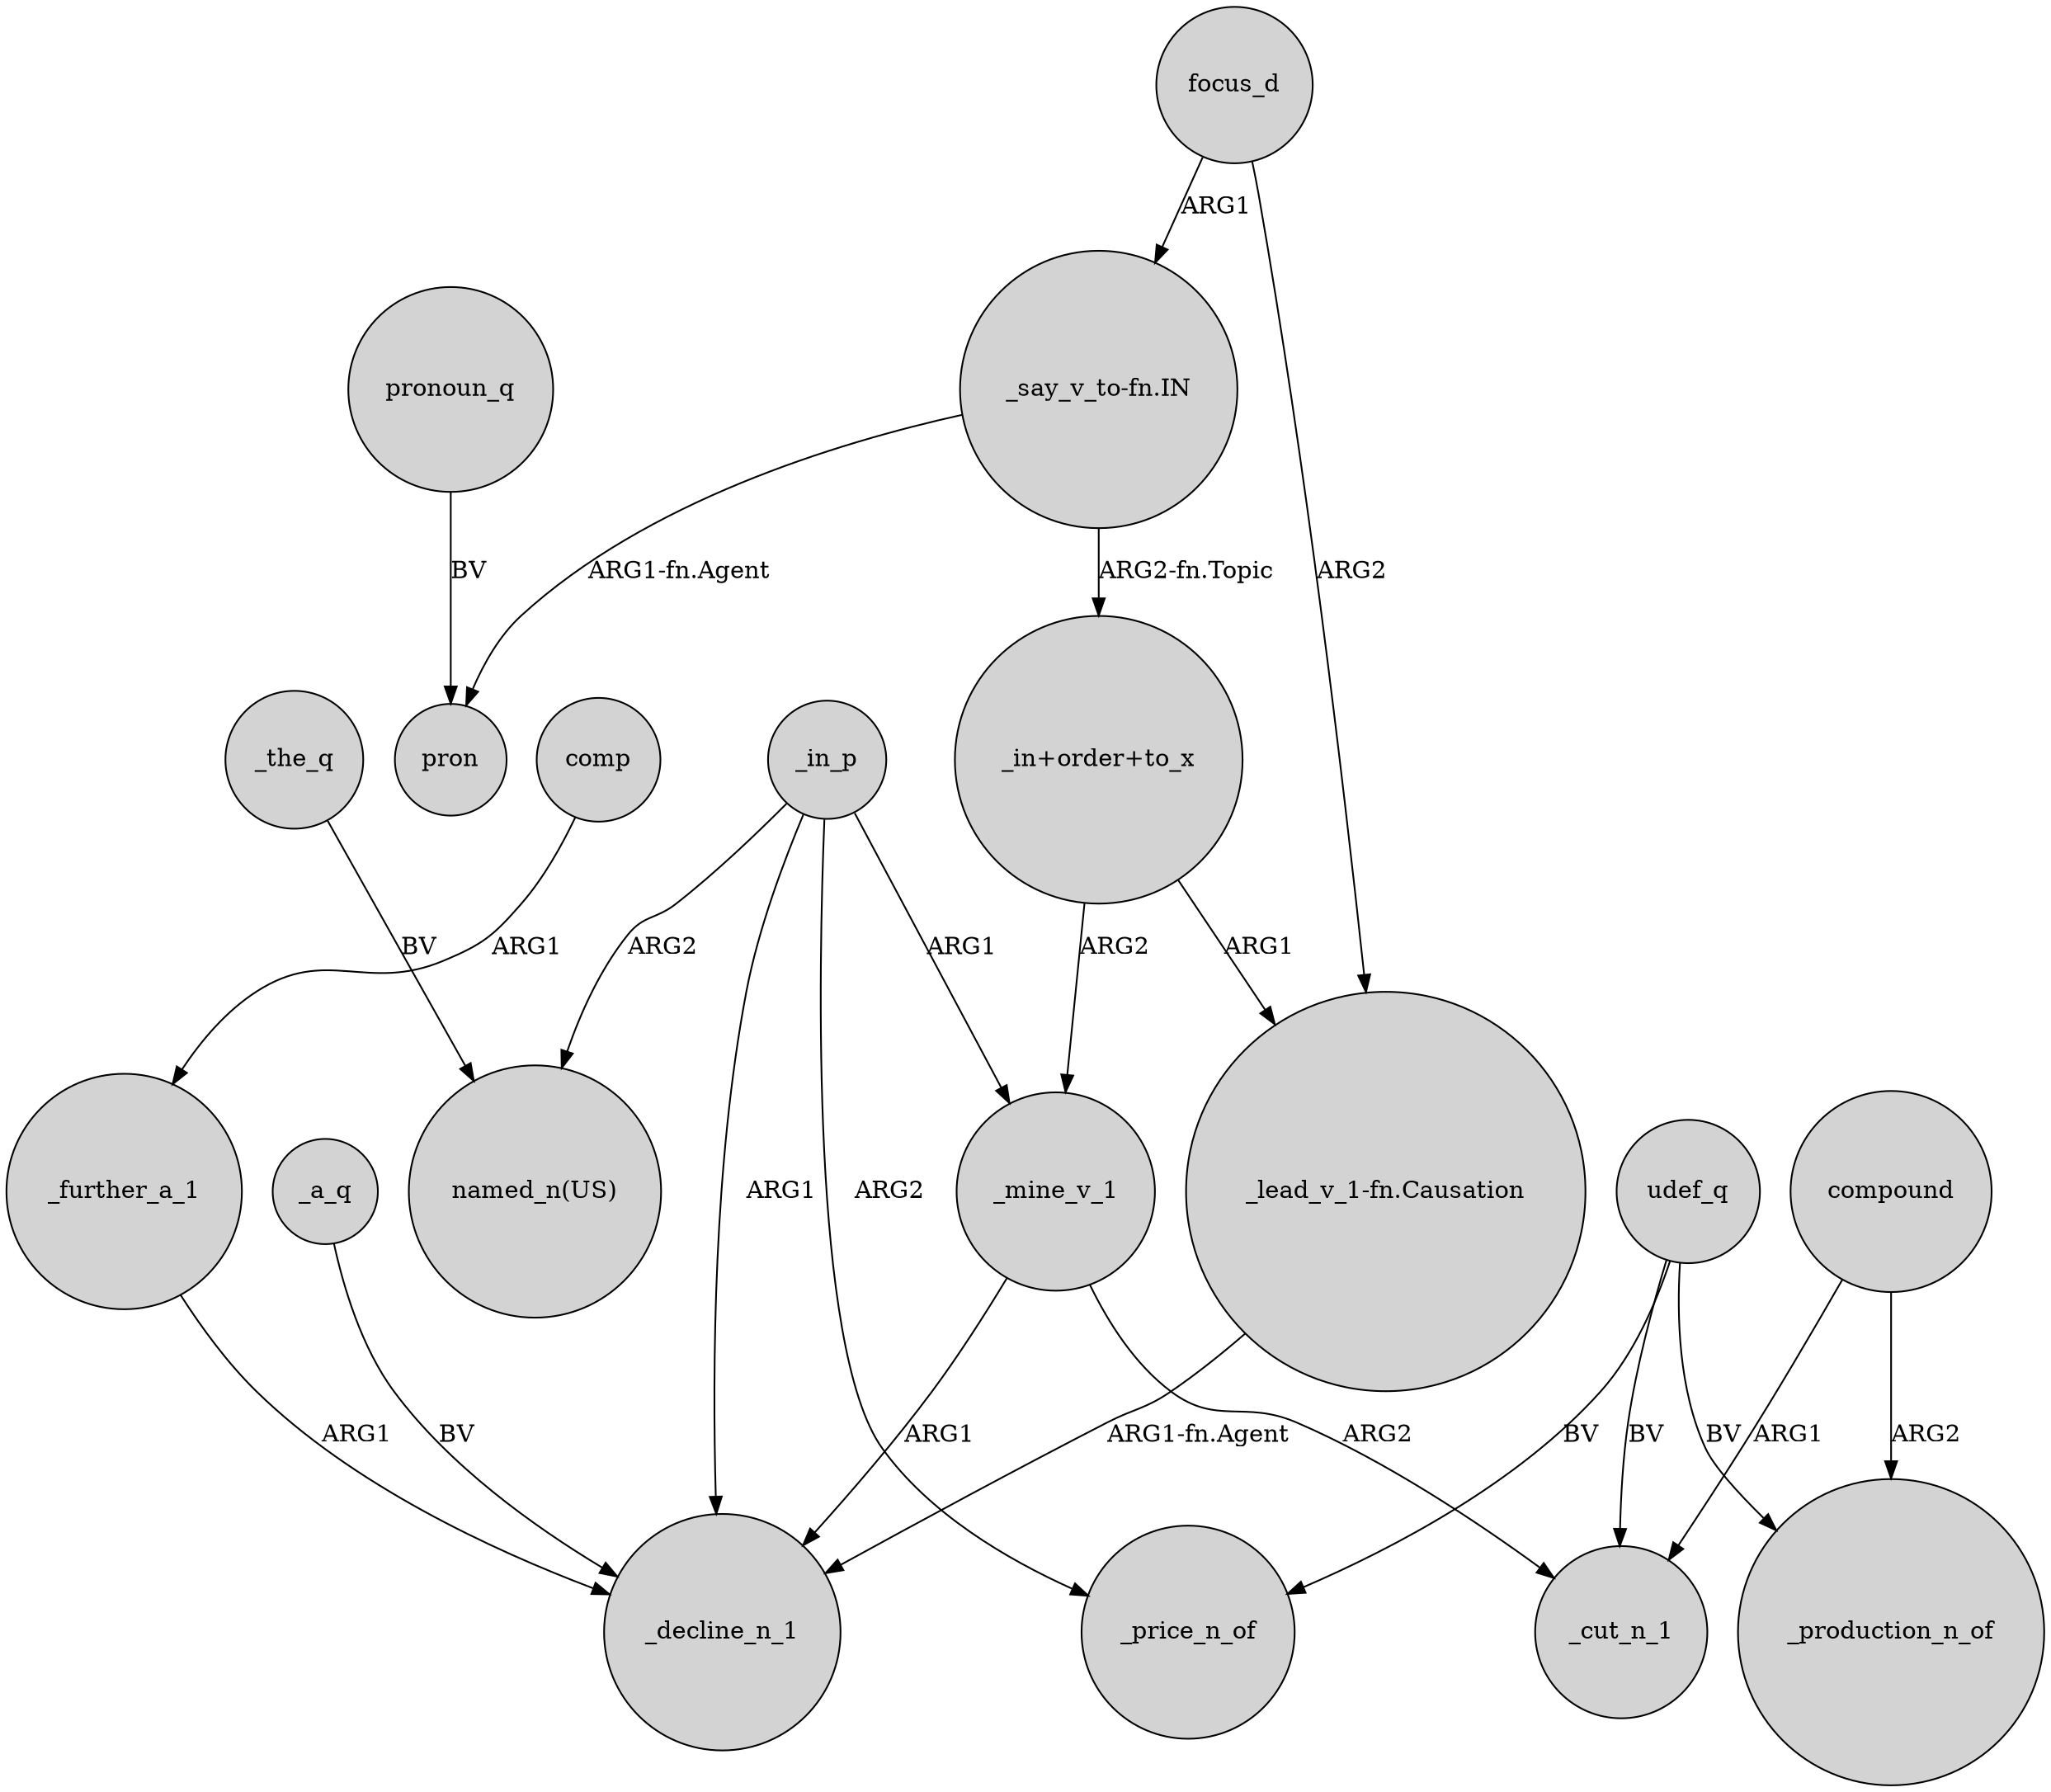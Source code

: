 digraph {
	node [shape=circle style=filled]
	"_in+order+to_x" -> "_lead_v_1-fn.Causation" [label=ARG1]
	udef_q -> _production_n_of [label=BV]
	_in_p -> _mine_v_1 [label=ARG1]
	udef_q -> _price_n_of [label=BV]
	"_lead_v_1-fn.Causation" -> _decline_n_1 [label="ARG1-fn.Agent"]
	_mine_v_1 -> _decline_n_1 [label=ARG1]
	compound -> _production_n_of [label=ARG2]
	_in_p -> "named_n(US)" [label=ARG2]
	_the_q -> "named_n(US)" [label=BV]
	"_say_v_to-fn.IN" -> "_in+order+to_x" [label="ARG2-fn.Topic"]
	_a_q -> _decline_n_1 [label=BV]
	pronoun_q -> pron [label=BV]
	compound -> _cut_n_1 [label=ARG1]
	comp -> _further_a_1 [label=ARG1]
	"_in+order+to_x" -> _mine_v_1 [label=ARG2]
	udef_q -> _cut_n_1 [label=BV]
	_in_p -> _decline_n_1 [label=ARG1]
	"_say_v_to-fn.IN" -> pron [label="ARG1-fn.Agent"]
	_further_a_1 -> _decline_n_1 [label=ARG1]
	_mine_v_1 -> _cut_n_1 [label=ARG2]
	focus_d -> "_lead_v_1-fn.Causation" [label=ARG2]
	_in_p -> _price_n_of [label=ARG2]
	focus_d -> "_say_v_to-fn.IN" [label=ARG1]
}
